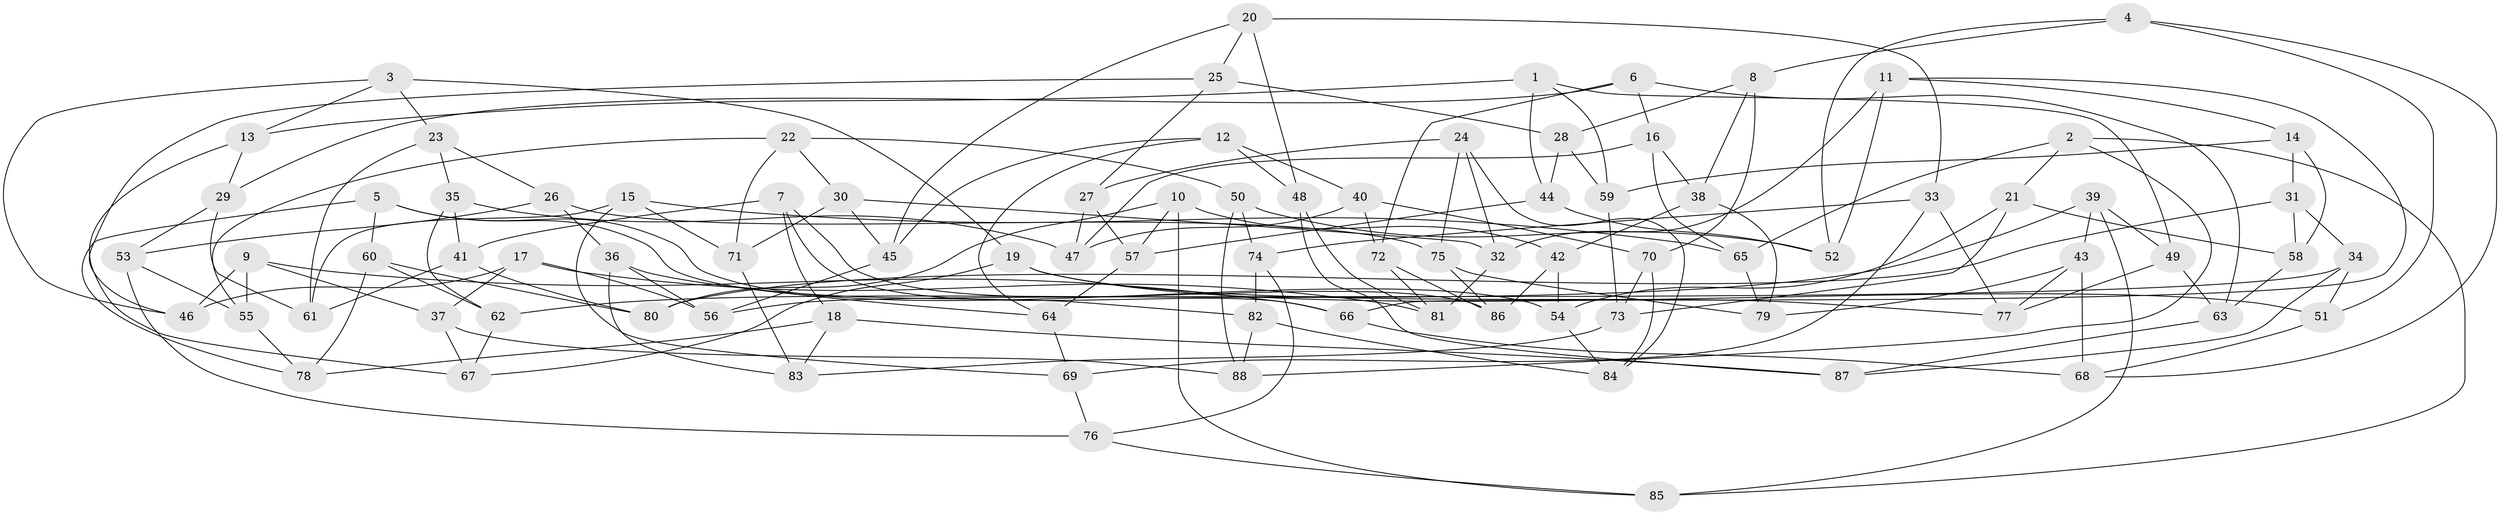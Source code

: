 // Generated by graph-tools (version 1.1) at 2025/02/03/09/25 03:02:58]
// undirected, 88 vertices, 176 edges
graph export_dot {
graph [start="1"]
  node [color=gray90,style=filled];
  1;
  2;
  3;
  4;
  5;
  6;
  7;
  8;
  9;
  10;
  11;
  12;
  13;
  14;
  15;
  16;
  17;
  18;
  19;
  20;
  21;
  22;
  23;
  24;
  25;
  26;
  27;
  28;
  29;
  30;
  31;
  32;
  33;
  34;
  35;
  36;
  37;
  38;
  39;
  40;
  41;
  42;
  43;
  44;
  45;
  46;
  47;
  48;
  49;
  50;
  51;
  52;
  53;
  54;
  55;
  56;
  57;
  58;
  59;
  60;
  61;
  62;
  63;
  64;
  65;
  66;
  67;
  68;
  69;
  70;
  71;
  72;
  73;
  74;
  75;
  76;
  77;
  78;
  79;
  80;
  81;
  82;
  83;
  84;
  85;
  86;
  87;
  88;
  1 -- 44;
  1 -- 49;
  1 -- 13;
  1 -- 59;
  2 -- 85;
  2 -- 21;
  2 -- 65;
  2 -- 88;
  3 -- 46;
  3 -- 19;
  3 -- 13;
  3 -- 23;
  4 -- 68;
  4 -- 8;
  4 -- 52;
  4 -- 51;
  5 -- 78;
  5 -- 54;
  5 -- 82;
  5 -- 60;
  6 -- 29;
  6 -- 63;
  6 -- 16;
  6 -- 72;
  7 -- 41;
  7 -- 86;
  7 -- 18;
  7 -- 66;
  8 -- 38;
  8 -- 28;
  8 -- 70;
  9 -- 46;
  9 -- 66;
  9 -- 37;
  9 -- 55;
  10 -- 57;
  10 -- 80;
  10 -- 42;
  10 -- 85;
  11 -- 66;
  11 -- 32;
  11 -- 14;
  11 -- 52;
  12 -- 48;
  12 -- 40;
  12 -- 64;
  12 -- 45;
  13 -- 29;
  13 -- 67;
  14 -- 31;
  14 -- 59;
  14 -- 58;
  15 -- 65;
  15 -- 69;
  15 -- 61;
  15 -- 71;
  16 -- 65;
  16 -- 47;
  16 -- 38;
  17 -- 46;
  17 -- 81;
  17 -- 37;
  17 -- 56;
  18 -- 83;
  18 -- 87;
  18 -- 78;
  19 -- 51;
  19 -- 77;
  19 -- 67;
  20 -- 48;
  20 -- 45;
  20 -- 25;
  20 -- 33;
  21 -- 73;
  21 -- 58;
  21 -- 54;
  22 -- 50;
  22 -- 30;
  22 -- 71;
  22 -- 55;
  23 -- 26;
  23 -- 35;
  23 -- 61;
  24 -- 84;
  24 -- 27;
  24 -- 32;
  24 -- 75;
  25 -- 46;
  25 -- 28;
  25 -- 27;
  26 -- 36;
  26 -- 53;
  26 -- 75;
  27 -- 47;
  27 -- 57;
  28 -- 44;
  28 -- 59;
  29 -- 53;
  29 -- 61;
  30 -- 45;
  30 -- 32;
  30 -- 71;
  31 -- 58;
  31 -- 80;
  31 -- 34;
  32 -- 81;
  33 -- 74;
  33 -- 77;
  33 -- 69;
  34 -- 56;
  34 -- 87;
  34 -- 51;
  35 -- 62;
  35 -- 41;
  35 -- 47;
  36 -- 83;
  36 -- 56;
  36 -- 64;
  37 -- 88;
  37 -- 67;
  38 -- 79;
  38 -- 42;
  39 -- 62;
  39 -- 49;
  39 -- 85;
  39 -- 43;
  40 -- 70;
  40 -- 47;
  40 -- 72;
  41 -- 61;
  41 -- 80;
  42 -- 54;
  42 -- 86;
  43 -- 68;
  43 -- 77;
  43 -- 79;
  44 -- 52;
  44 -- 57;
  45 -- 56;
  48 -- 81;
  48 -- 87;
  49 -- 63;
  49 -- 77;
  50 -- 52;
  50 -- 74;
  50 -- 88;
  51 -- 68;
  53 -- 76;
  53 -- 55;
  54 -- 84;
  55 -- 78;
  57 -- 64;
  58 -- 63;
  59 -- 73;
  60 -- 80;
  60 -- 78;
  60 -- 62;
  62 -- 67;
  63 -- 87;
  64 -- 69;
  65 -- 79;
  66 -- 68;
  69 -- 76;
  70 -- 84;
  70 -- 73;
  71 -- 83;
  72 -- 86;
  72 -- 81;
  73 -- 83;
  74 -- 76;
  74 -- 82;
  75 -- 79;
  75 -- 86;
  76 -- 85;
  82 -- 84;
  82 -- 88;
}
